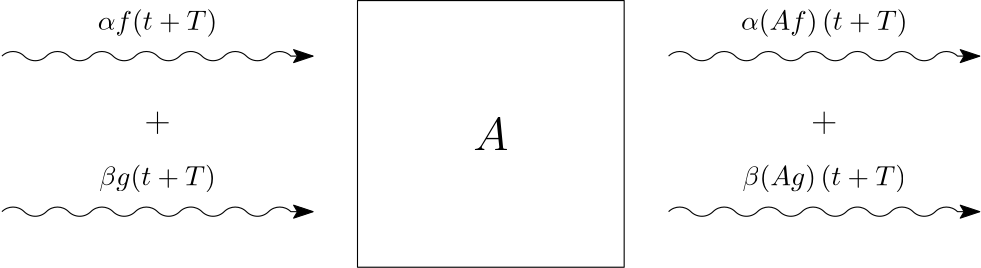 <?xml version="1.0"?>
<!DOCTYPE ipe SYSTEM "ipe.dtd">
<ipe version="70218" creator="Ipe 7.2.23">
<info created="D:20220115092028" modified="D:20220618005731"/>
<ipestyle name="basic">
<symbol name="arrow/arc(spx)">
<path stroke="sym-stroke" fill="sym-stroke" pen="sym-pen">
0 0 m
-1 0.333 l
-1 -0.333 l
h
</path>
</symbol>
<symbol name="arrow/farc(spx)">
<path stroke="sym-stroke" fill="white" pen="sym-pen">
0 0 m
-1 0.333 l
-1 -0.333 l
h
</path>
</symbol>
<symbol name="arrow/ptarc(spx)">
<path stroke="sym-stroke" fill="sym-stroke" pen="sym-pen">
0 0 m
-1 0.333 l
-0.8 0 l
-1 -0.333 l
h
</path>
</symbol>
<symbol name="arrow/fptarc(spx)">
<path stroke="sym-stroke" fill="white" pen="sym-pen">
0 0 m
-1 0.333 l
-0.8 0 l
-1 -0.333 l
h
</path>
</symbol>
<symbol name="mark/circle(sx)" transformations="translations">
<path fill="sym-stroke">
0.6 0 0 0.6 0 0 e
0.4 0 0 0.4 0 0 e
</path>
</symbol>
<symbol name="mark/disk(sx)" transformations="translations">
<path fill="sym-stroke">
0.6 0 0 0.6 0 0 e
</path>
</symbol>
<symbol name="mark/fdisk(sfx)" transformations="translations">
<group>
<path fill="sym-fill">
0.5 0 0 0.5 0 0 e
</path>
<path fill="sym-stroke" fillrule="eofill">
0.6 0 0 0.6 0 0 e
0.4 0 0 0.4 0 0 e
</path>
</group>
</symbol>
<symbol name="mark/box(sx)" transformations="translations">
<path fill="sym-stroke" fillrule="eofill">
-0.6 -0.6 m
0.6 -0.6 l
0.6 0.6 l
-0.6 0.6 l
h
-0.4 -0.4 m
0.4 -0.4 l
0.4 0.4 l
-0.4 0.4 l
h
</path>
</symbol>
<symbol name="mark/square(sx)" transformations="translations">
<path fill="sym-stroke">
-0.6 -0.6 m
0.6 -0.6 l
0.6 0.6 l
-0.6 0.6 l
h
</path>
</symbol>
<symbol name="mark/fsquare(sfx)" transformations="translations">
<group>
<path fill="sym-fill">
-0.5 -0.5 m
0.5 -0.5 l
0.5 0.5 l
-0.5 0.5 l
h
</path>
<path fill="sym-stroke" fillrule="eofill">
-0.6 -0.6 m
0.6 -0.6 l
0.6 0.6 l
-0.6 0.6 l
h
-0.4 -0.4 m
0.4 -0.4 l
0.4 0.4 l
-0.4 0.4 l
h
</path>
</group>
</symbol>
<symbol name="mark/cross(sx)" transformations="translations">
<group>
<path fill="sym-stroke">
-0.43 -0.57 m
0.57 0.43 l
0.43 0.57 l
-0.57 -0.43 l
h
</path>
<path fill="sym-stroke">
-0.43 0.57 m
0.57 -0.43 l
0.43 -0.57 l
-0.57 0.43 l
h
</path>
</group>
</symbol>
<symbol name="arrow/fnormal(spx)">
<path stroke="sym-stroke" fill="white" pen="sym-pen">
0 0 m
-1 0.333 l
-1 -0.333 l
h
</path>
</symbol>
<symbol name="arrow/pointed(spx)">
<path stroke="sym-stroke" fill="sym-stroke" pen="sym-pen">
0 0 m
-1 0.333 l
-0.8 0 l
-1 -0.333 l
h
</path>
</symbol>
<symbol name="arrow/fpointed(spx)">
<path stroke="sym-stroke" fill="white" pen="sym-pen">
0 0 m
-1 0.333 l
-0.8 0 l
-1 -0.333 l
h
</path>
</symbol>
<symbol name="arrow/linear(spx)">
<path stroke="sym-stroke" pen="sym-pen">
-1 0.333 m
0 0 l
-1 -0.333 l
</path>
</symbol>
<symbol name="arrow/fdouble(spx)">
<path stroke="sym-stroke" fill="white" pen="sym-pen">
0 0 m
-1 0.333 l
-1 -0.333 l
h
-1 0 m
-2 0.333 l
-2 -0.333 l
h
</path>
</symbol>
<symbol name="arrow/double(spx)">
<path stroke="sym-stroke" fill="sym-stroke" pen="sym-pen">
0 0 m
-1 0.333 l
-1 -0.333 l
h
-1 0 m
-2 0.333 l
-2 -0.333 l
h
</path>
</symbol>
<symbol name="arrow/mid-normal(spx)">
<path stroke="sym-stroke" fill="sym-stroke" pen="sym-pen">
0.5 0 m
-0.5 0.333 l
-0.5 -0.333 l
h
</path>
</symbol>
<symbol name="arrow/mid-fnormal(spx)">
<path stroke="sym-stroke" fill="white" pen="sym-pen">
0.5 0 m
-0.5 0.333 l
-0.5 -0.333 l
h
</path>
</symbol>
<symbol name="arrow/mid-pointed(spx)">
<path stroke="sym-stroke" fill="sym-stroke" pen="sym-pen">
0.5 0 m
-0.5 0.333 l
-0.3 0 l
-0.5 -0.333 l
h
</path>
</symbol>
<symbol name="arrow/mid-fpointed(spx)">
<path stroke="sym-stroke" fill="white" pen="sym-pen">
0.5 0 m
-0.5 0.333 l
-0.3 0 l
-0.5 -0.333 l
h
</path>
</symbol>
<symbol name="arrow/mid-double(spx)">
<path stroke="sym-stroke" fill="sym-stroke" pen="sym-pen">
1 0 m
0 0.333 l
0 -0.333 l
h
0 0 m
-1 0.333 l
-1 -0.333 l
h
</path>
</symbol>
<symbol name="arrow/mid-fdouble(spx)">
<path stroke="sym-stroke" fill="white" pen="sym-pen">
1 0 m
0 0.333 l
0 -0.333 l
h
0 0 m
-1 0.333 l
-1 -0.333 l
h
</path>
</symbol>
<anglesize name="22.5 deg" value="22.5"/>
<anglesize name="30 deg" value="30"/>
<anglesize name="45 deg" value="45"/>
<anglesize name="60 deg" value="60"/>
<anglesize name="90 deg" value="90"/>
<arrowsize name="large" value="10"/>
<arrowsize name="small" value="5"/>
<arrowsize name="tiny" value="3"/>
<color name="blue" value="0 0 1"/>
<color name="brown" value="0.647 0.165 0.165"/>
<color name="darkblue" value="0 0 0.545"/>
<color name="darkcyan" value="0 0.545 0.545"/>
<color name="darkgray" value="0.663"/>
<color name="darkgreen" value="0 0.392 0"/>
<color name="darkmagenta" value="0.545 0 0.545"/>
<color name="darkorange" value="1 0.549 0"/>
<color name="darkred" value="0.545 0 0"/>
<color name="gold" value="1 0.843 0"/>
<color name="gray" value="0.745"/>
<color name="green" value="0 1 0"/>
<color name="lightblue" value="0.678 0.847 0.902"/>
<color name="lightcyan" value="0.878 1 1"/>
<color name="lightgray" value="0.827"/>
<color name="lightgreen" value="0.565 0.933 0.565"/>
<color name="lightyellow" value="1 1 0.878"/>
<color name="navy" value="0 0 0.502"/>
<color name="orange" value="1 0.647 0"/>
<color name="pink" value="1 0.753 0.796"/>
<color name="purple" value="0.627 0.125 0.941"/>
<color name="red" value="1 0 0"/>
<color name="seagreen" value="0.18 0.545 0.341"/>
<color name="turquoise" value="0.251 0.878 0.816"/>
<color name="violet" value="0.933 0.51 0.933"/>
<color name="yellow" value="1 1 0"/>
<dashstyle name="dash dot dotted" value="[4 2 1 2 1 2] 0"/>
<dashstyle name="dash dotted" value="[4 2 1 2] 0"/>
<dashstyle name="dashed" value="[4] 0"/>
<dashstyle name="dotted" value="[1 3] 0"/>
<gridsize name="10 pts (~3.5 mm)" value="10"/>
<gridsize name="14 pts (~5 mm)" value="14"/>
<gridsize name="16 pts (~6 mm)" value="16"/>
<gridsize name="20 pts (~7 mm)" value="20"/>
<gridsize name="28 pts (~10 mm)" value="28"/>
<gridsize name="32 pts (~12 mm)" value="32"/>
<gridsize name="4 pts" value="4"/>
<gridsize name="56 pts (~20 mm)" value="56"/>
<gridsize name="8 pts (~3 mm)" value="8"/>
<opacity name="10%" value="0.1"/>
<opacity name="30%" value="0.3"/>
<opacity name="50%" value="0.5"/>
<opacity name="75%" value="0.75"/>
<pen name="fat" value="1.2"/>
<pen name="heavier" value="0.8"/>
<pen name="ultrafat" value="2"/>
<symbolsize name="large" value="5"/>
<symbolsize name="small" value="2"/>
<symbolsize name="tiny" value="1.1"/>
<textsize name="Huge" value="\Huge"/>
<textsize name="LARGE" value="\LARGE"/>
<textsize name="Large" value="\Large"/>
<textsize name="footnote" value="\footnotesize"/>
<textsize name="huge" value="\huge"/>
<textsize name="large" value="\large"/>
<textsize name="small" value="\small"/>
<textsize name="tiny" value="\tiny"/>
<textstyle name="center" begin="\begin{center}" end="\end{center}"/>
<textstyle name="item" begin="\begin{itemize}\item{}" end="\end{itemize}"/>
<textstyle name="itemize" begin="\begin{itemize}" end="\end{itemize}"/>
<tiling name="falling" angle="-60" step="4" width="1"/>
<tiling name="rising" angle="30" step="4" width="1"/>
</ipestyle>
<page>
<layer name="alpha"/>
<view layers="alpha" active="alpha"/>
<path layer="alpha" matrix="1 0 0 1 0 -56" stroke="black" fill="white" arrow="pointed/normal">
64 684 m
5.65685 0 0 -5.65685 68 680 72 684 a
5.65685 0 0 5.65685 76 688 80 684 a
5.65685 0 0 -5.65685 84 680 88 684 a
5.65685 0 0 5.65685 92 688 96 684 a
5.65685 0 0 -5.65685 100 680 104 684 a
5.65685 0 0 5.65685 108 688 112 684 a
5.65685 0 0 -5.65685 116 680 120 684 a
5.65685 0 0 5.65685 124 688 128 684 a
5.65685 0 0 -5.65685 132 680 136 684 a
5.65685 0 0 5.65685 140 688 144 684 a
5.65685 0 0 -5.65685 148 680 152 684 a
5.65685 0 0 5.65685 156 688 160 684 a
5.65685 0 0 -5.65685 164 680 168 684 a
176 684 l
</path>
<path matrix="0.75 0 0 1 48 0" stroke="black">
192 704 m
192 608 l
320 608 l
320 704 l
h
</path>
<path stroke="black" fill="white" arrow="pointed/normal">
64 684 m
5.65685 0 0 -5.65685 68 680 72 684 a
5.65685 0 0 5.65685 76 688 80 684 a
5.65685 0 0 -5.65685 84 680 88 684 a
5.65685 0 0 5.65685 92 688 96 684 a
5.65685 0 0 -5.65685 100 680 104 684 a
5.65685 0 0 5.65685 108 688 112 684 a
5.65685 0 0 -5.65685 116 680 120 684 a
5.65685 0 0 5.65685 124 688 128 684 a
5.65685 0 0 -5.65685 132 680 136 684 a
5.65685 0 0 5.65685 140 688 144 684 a
5.65685 0 0 -5.65685 148 680 152 684 a
5.65685 0 0 5.65685 156 688 160 684 a
5.65685 0 0 -5.65685 164 680 168 684 a
176 684 l
</path>
<path matrix="1 0 0 1 240 -56" stroke="black" fill="white" arrow="pointed/normal">
64 684 m
5.65685 0 0 -5.65685 68 680 72 684 a
5.65685 0 0 5.65685 76 688 80 684 a
5.65685 0 0 -5.65685 84 680 88 684 a
5.65685 0 0 5.65685 92 688 96 684 a
5.65685 0 0 -5.65685 100 680 104 684 a
5.65685 0 0 5.65685 108 688 112 684 a
5.65685 0 0 -5.65685 116 680 120 684 a
5.65685 0 0 5.65685 124 688 128 684 a
5.65685 0 0 -5.65685 132 680 136 684 a
5.65685 0 0 5.65685 140 688 144 684 a
5.65685 0 0 -5.65685 148 680 152 684 a
5.65685 0 0 5.65685 156 688 160 684 a
5.65685 0 0 -5.65685 164 680 168 684 a
176 684 l
</path>
<path matrix="1 0 0 1 240 0" stroke="black" fill="white" arrow="pointed/normal">
64 684 m
5.65685 0 0 -5.65685 68 680 72 684 a
5.65685 0 0 5.65685 76 688 80 684 a
5.65685 0 0 -5.65685 84 680 88 684 a
5.65685 0 0 5.65685 92 688 96 684 a
5.65685 0 0 -5.65685 100 680 104 684 a
5.65685 0 0 5.65685 108 688 112 684 a
5.65685 0 0 -5.65685 116 680 120 684 a
5.65685 0 0 5.65685 124 688 128 684 a
5.65685 0 0 -5.65685 132 680 136 684 a
5.65685 0 0 5.65685 140 688 144 684 a
5.65685 0 0 -5.65685 148 680 152 684 a
5.65685 0 0 5.65685 156 688 160 684 a
5.65685 0 0 -5.65685 164 680 168 684 a
176 684 l
</path>
<text matrix="1 0 0 1 10.456 -2.4915" transformations="translations" pos="88 696" stroke="black" type="label" width="43.088" height="7.473" depth="2.49" valign="baseline" style="math">\alpha f(t + T)</text>
<text matrix="1 0 0 1 11.0005 -58.4915" transformations="translations" pos="88 696" stroke="black" type="label" width="41.999" height="7.473" depth="2.49" valign="baseline" style="math">\beta g(t + T)</text>
<text matrix="1 0 0 1 1.682 -1.882" transformations="translations" pos="232 652" stroke="black" type="label" width="12.636" height="11.764" depth="0" valign="baseline" size="LARGE" style="math">A</text>
<text matrix="1 0 0 1 242.015 -2.4915" transformations="translations" pos="88 696" stroke="black" type="label" width="59.97" height="7.473" depth="2.49" valign="baseline" style="math"> \alpha (A f) \,(t + T)</text>
<text matrix="1 0 0 1 242.56 -58.4915" transformations="translations" pos="88 696" stroke="black" type="label" width="58.88" height="7.473" depth="2.49" valign="baseline" style="math">\beta (Ag)\, (t  + T)</text>
<path matrix="1 0 0 1 -8 -76" stroke="black" fill="white">
128 740 m
128 732 l
124 736 m
132 736 l
</path>
<path matrix="1 0 0 1 232 -76" stroke="black" fill="white">
128 740 m
128 732 l
124 736 m
132 736 l
</path>
</page>
</ipe>
